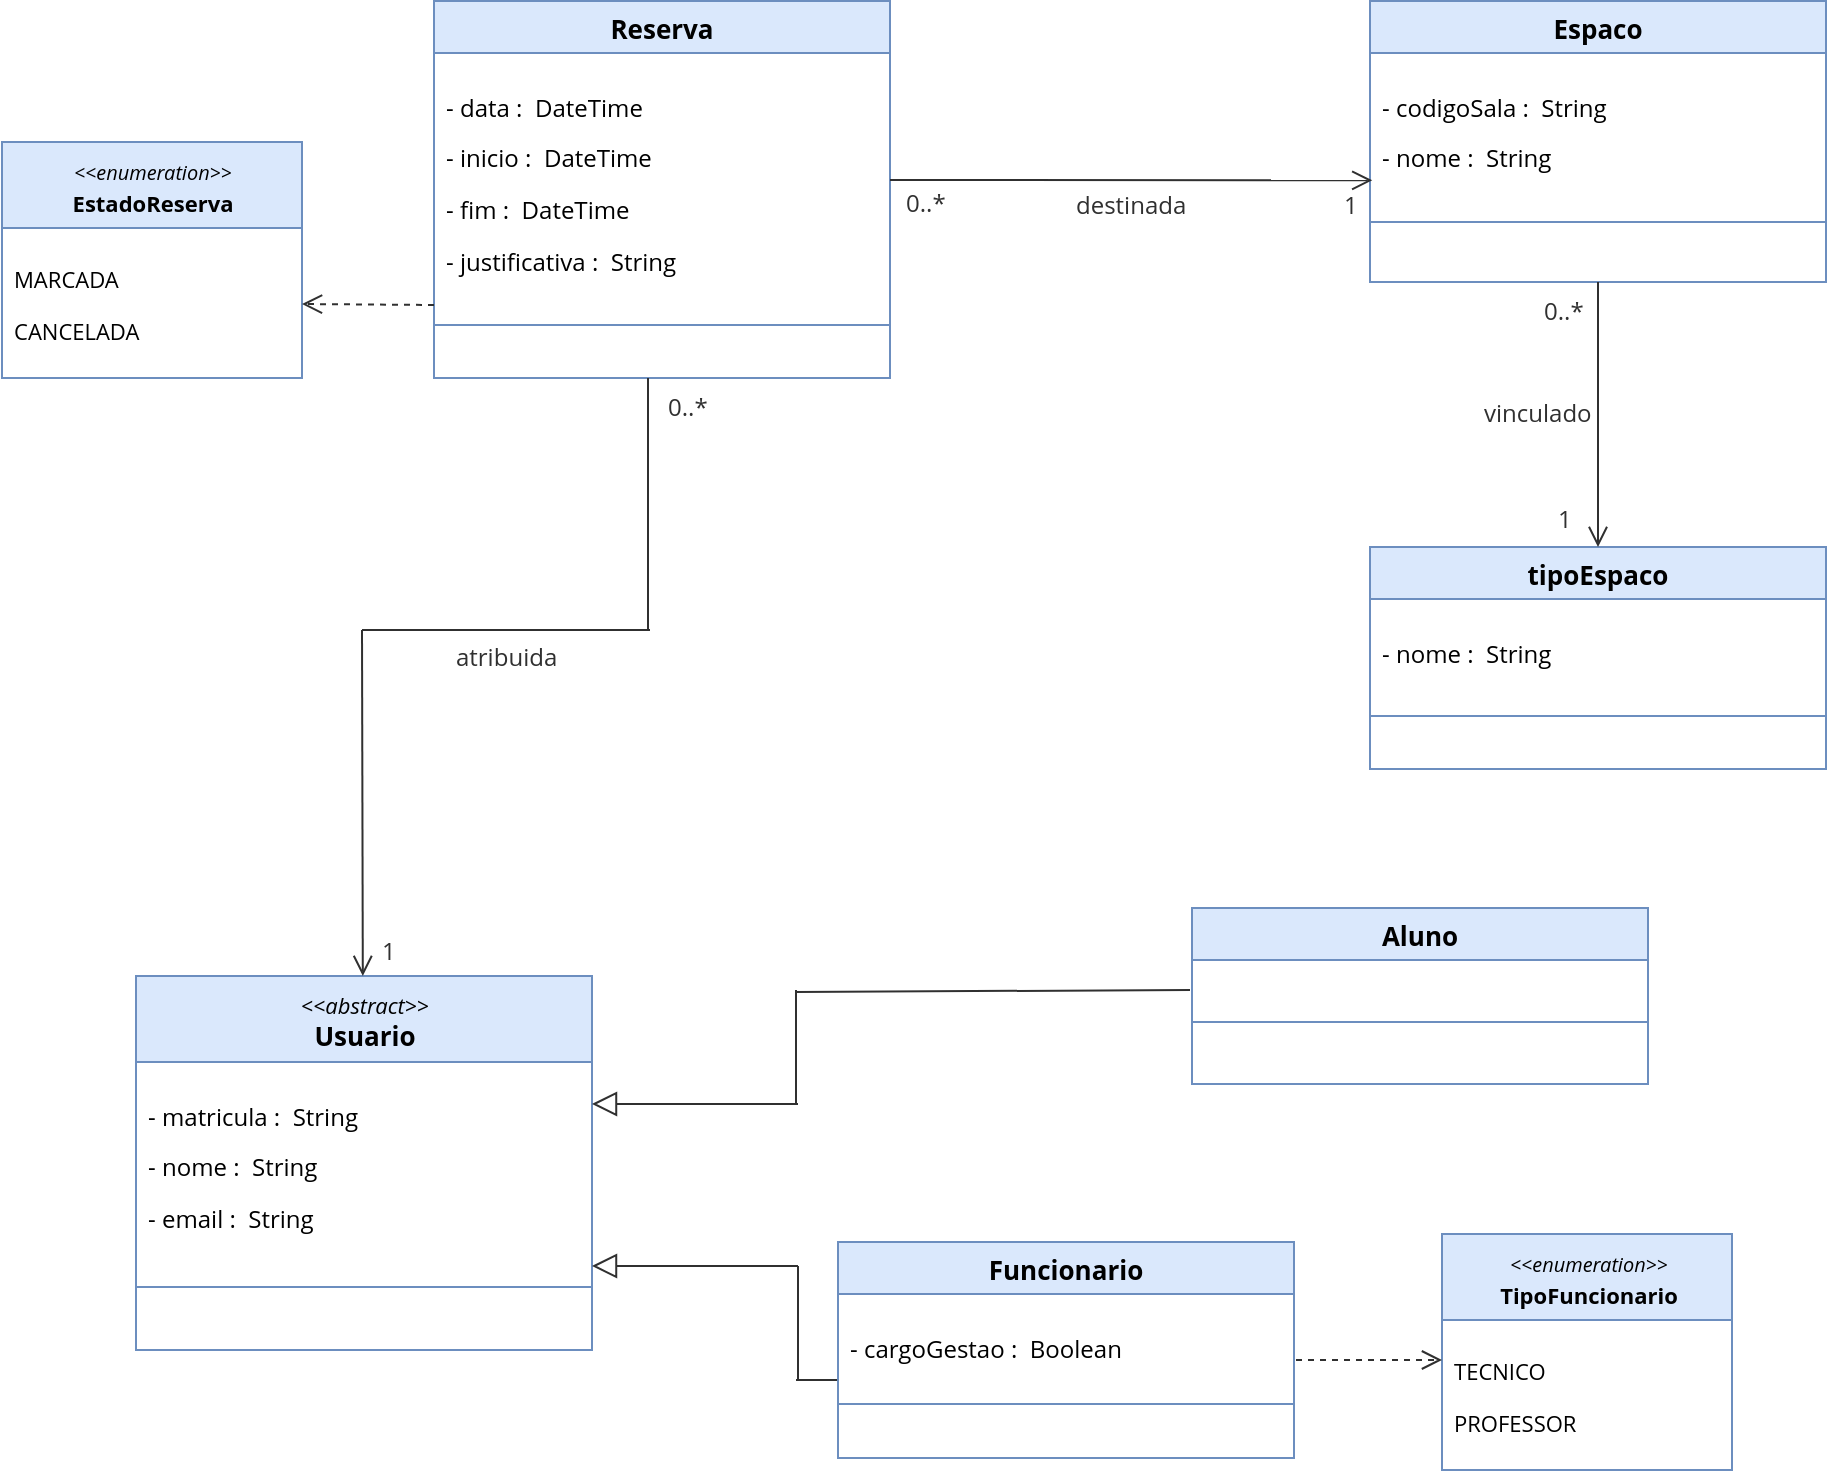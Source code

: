 <mxfile version="28.0.6">
  <diagram id="C5RBs43oDa-KdzZeNtuy" name="Page-1">
    <mxGraphModel dx="629" dy="356" grid="1" gridSize="18" guides="1" tooltips="1" connect="1" arrows="1" fold="1" page="1" pageScale="1" pageWidth="827" pageHeight="1169" math="0" shadow="0">
      <root>
        <mxCell id="WIyWlLk6GJQsqaUBKTNV-0" />
        <mxCell id="WIyWlLk6GJQsqaUBKTNV-1" parent="WIyWlLk6GJQsqaUBKTNV-0" />
        <mxCell id="zkfFHV4jXpPFQw0GAbJ--13" value="Espaco" style="swimlane;fontStyle=1;align=center;verticalAlign=top;childLayout=stackLayout;horizontal=1;startSize=26;horizontalStack=0;resizeParent=1;resizeLast=0;collapsible=1;marginBottom=0;rounded=0;shadow=0;strokeWidth=1;labelBackgroundColor=none;fontSize=13;fontFamily=Open Sans;fontSource=https%3A%2F%2Ffonts.googleapis.com%2Fcss%3Ffamily%3DOpen%2BSans;fillStyle=auto;fillColor=light-dark(#DAE8FC,#0E1720);strokeColor=#6C8EBF;swimlaneFillColor=none;fontColor=#000000;" parent="WIyWlLk6GJQsqaUBKTNV-1" vertex="1">
          <mxGeometry x="792" y="603.5" width="228" height="140.5" as="geometry">
            <mxRectangle x="340" y="380" width="170" height="26" as="alternateBounds" />
          </mxGeometry>
        </mxCell>
        <mxCell id="bFWynTGjhlZ6Xg1FnUSR-4" value="&#xa;- codigoSala :  String" style="text;align=left;verticalAlign=top;spacingLeft=4;spacingRight=4;overflow=hidden;rotatable=0;points=[[0,0.5],[1,0.5]];portConstraint=eastwest;labelBackgroundColor=none;fontColor=#000000;fontFamily=Open Sans;fontSource=https%3A%2F%2Ffonts.googleapis.com%2Fcss%3Ffamily%3DOpen%2BSans;" parent="zkfFHV4jXpPFQw0GAbJ--13" vertex="1">
          <mxGeometry y="26" width="228" height="39" as="geometry" />
        </mxCell>
        <mxCell id="bFWynTGjhlZ6Xg1FnUSR-17" value="- nome :  String" style="text;align=left;verticalAlign=top;spacingLeft=4;spacingRight=4;overflow=hidden;rotatable=0;points=[[0,0.5],[1,0.5]];portConstraint=eastwest;rounded=0;shadow=0;html=0;labelBackgroundColor=none;fontColor=#000000;fontFamily=Open Sans;fontSource=https%3A%2F%2Ffonts.googleapis.com%2Fcss%3Ffamily%3DOpen%2BSans;" parent="zkfFHV4jXpPFQw0GAbJ--13" vertex="1">
          <mxGeometry y="65" width="228" height="26" as="geometry" />
        </mxCell>
        <mxCell id="zkfFHV4jXpPFQw0GAbJ--15" value="" style="line;html=1;strokeWidth=1;align=left;verticalAlign=middle;spacingTop=-1;spacingLeft=3;spacingRight=3;rotatable=0;labelPosition=right;points=[];portConstraint=eastwest;labelBackgroundColor=none;fillColor=#dae8fc;strokeColor=#6c8ebf;fontFamily=Open Sans;fontSource=https%3A%2F%2Ffonts.googleapis.com%2Fcss%3Ffamily%3DOpen%2BSans;" parent="zkfFHV4jXpPFQw0GAbJ--13" vertex="1">
          <mxGeometry y="91" width="228" height="39" as="geometry" />
        </mxCell>
        <mxCell id="zkfFHV4jXpPFQw0GAbJ--17" value="Reserva" style="swimlane;fontStyle=1;align=center;verticalAlign=top;childLayout=stackLayout;horizontal=1;startSize=26;horizontalStack=0;resizeParent=1;resizeLast=0;collapsible=1;marginBottom=0;rounded=0;shadow=0;strokeWidth=1;labelBackgroundColor=none;fontSize=13;fontFamily=Open Sans;fontSource=https%3A%2F%2Ffonts.googleapis.com%2Fcss%3Ffamily%3DOpen%2BSans;fillStyle=auto;fillColor=light-dark(#DAE8FC,#0E1720);strokeColor=#6c8ebf;swimlaneFillColor=none;fontColor=#000000;" parent="WIyWlLk6GJQsqaUBKTNV-1" vertex="1">
          <mxGeometry x="324" y="603.5" width="228" height="188.5" as="geometry">
            <mxRectangle x="550" y="140" width="160" height="26" as="alternateBounds" />
          </mxGeometry>
        </mxCell>
        <mxCell id="bFWynTGjhlZ6Xg1FnUSR-2" value="&#xa;- data :  DateTime" style="text;align=left;verticalAlign=top;spacingLeft=4;spacingRight=4;overflow=hidden;rotatable=0;points=[[0,0.5],[1,0.5]];portConstraint=eastwest;labelBackgroundColor=none;fontColor=#000000;fontFamily=Open Sans;fontSource=https%3A%2F%2Ffonts.googleapis.com%2Fcss%3Ffamily%3DOpen%2BSans;" parent="zkfFHV4jXpPFQw0GAbJ--17" vertex="1">
          <mxGeometry y="26" width="228" height="39" as="geometry" />
        </mxCell>
        <mxCell id="zkfFHV4jXpPFQw0GAbJ--21" value="- inicio :  DateTime" style="text;align=left;verticalAlign=top;spacingLeft=4;spacingRight=4;overflow=hidden;rotatable=0;points=[[0,0.5],[1,0.5]];portConstraint=eastwest;rounded=0;shadow=0;html=0;labelBackgroundColor=none;fontColor=#000000;fontFamily=Open Sans;fontSource=https%3A%2F%2Ffonts.googleapis.com%2Fcss%3Ffamily%3DOpen%2BSans;" parent="zkfFHV4jXpPFQw0GAbJ--17" vertex="1">
          <mxGeometry y="65" width="228" height="26" as="geometry" />
        </mxCell>
        <mxCell id="Fa_watVSSNyzNft1IvnE-9" value="- fim :  DateTime" style="text;align=left;verticalAlign=top;spacingLeft=4;spacingRight=4;overflow=hidden;rotatable=0;points=[[0,0.5],[1,0.5]];portConstraint=eastwest;rounded=0;shadow=0;html=0;labelBackgroundColor=none;fontColor=#000000;fontFamily=Open Sans;fontSource=https%3A%2F%2Ffonts.googleapis.com%2Fcss%3Ffamily%3DOpen%2BSans;" parent="zkfFHV4jXpPFQw0GAbJ--17" vertex="1">
          <mxGeometry y="91" width="228" height="26" as="geometry" />
        </mxCell>
        <mxCell id="8wiLto8AcE9Su4ASVX8S-3" value="- justificativa :  String" style="text;align=left;verticalAlign=top;spacingLeft=4;spacingRight=4;overflow=hidden;rotatable=0;points=[[0,0.5],[1,0.5]];portConstraint=eastwest;rounded=0;shadow=0;html=0;labelBackgroundColor=none;fontColor=#000000;fontFamily=Open Sans;fontSource=https%3A%2F%2Ffonts.googleapis.com%2Fcss%3Ffamily%3DOpen%2BSans;" parent="zkfFHV4jXpPFQw0GAbJ--17" vertex="1">
          <mxGeometry y="117" width="228" height="26" as="geometry" />
        </mxCell>
        <mxCell id="zkfFHV4jXpPFQw0GAbJ--23" value="" style="line;html=1;strokeWidth=1;align=left;verticalAlign=middle;spacingTop=-1;spacingLeft=3;spacingRight=3;rotatable=0;labelPosition=right;points=[];portConstraint=eastwest;labelBackgroundColor=none;fillColor=#dae8fc;strokeColor=#6c8ebf;fontFamily=Open Sans;fontSource=https%3A%2F%2Ffonts.googleapis.com%2Fcss%3Ffamily%3DOpen%2BSans;" parent="zkfFHV4jXpPFQw0GAbJ--17" vertex="1">
          <mxGeometry y="143" width="228" height="38" as="geometry" />
        </mxCell>
        <mxCell id="Fa_watVSSNyzNft1IvnE-34" value="Aluno" style="swimlane;fontStyle=1;align=center;verticalAlign=top;childLayout=stackLayout;horizontal=1;startSize=26;horizontalStack=0;resizeParent=1;resizeLast=0;collapsible=1;marginBottom=0;rounded=0;shadow=0;strokeWidth=1;labelBackgroundColor=none;fillColor=light-dark(#DAE8FC,#0E1720);strokeColor=#6c8ebf;fontSize=13;fontFamily=Open Sans;fontSource=https%3A%2F%2Ffonts.googleapis.com%2Fcss%3Ffamily%3DOpen%2BSans;fontColor=#000000;" parent="WIyWlLk6GJQsqaUBKTNV-1" vertex="1">
          <mxGeometry x="703" y="1057" width="228" height="88" as="geometry">
            <mxRectangle x="340" y="380" width="170" height="26" as="alternateBounds" />
          </mxGeometry>
        </mxCell>
        <mxCell id="Fa_watVSSNyzNft1IvnE-38" value="" style="line;html=1;strokeWidth=1;align=left;verticalAlign=middle;spacingTop=-1;spacingLeft=3;spacingRight=3;rotatable=0;labelPosition=right;points=[];portConstraint=eastwest;labelBackgroundColor=none;fillColor=#dae8fc;strokeColor=#6c8ebf;fontFamily=Open Sans;fontSource=https%3A%2F%2Ffonts.googleapis.com%2Fcss%3Ffamily%3DOpen%2BSans;" parent="Fa_watVSSNyzNft1IvnE-34" vertex="1">
          <mxGeometry y="26" width="228" height="62" as="geometry" />
        </mxCell>
        <mxCell id="Fa_watVSSNyzNft1IvnE-44" value="&lt;span style=&quot;font-size: 11px; font-weight: normal;&quot;&gt;&amp;lt;&amp;lt;abstract&amp;gt;&amp;gt;&lt;/span&gt;&lt;div&gt;&lt;span style=&quot;font-size: 13px; font-style: normal; line-height: 90%;&quot;&gt;Usuario&lt;/span&gt;&lt;/div&gt;" style="swimlane;fontStyle=3;align=center;verticalAlign=top;childLayout=stackLayout;horizontal=1;startSize=43;horizontalStack=0;resizeParent=1;resizeLast=0;collapsible=1;marginBottom=0;rounded=0;shadow=0;strokeWidth=1;labelBackgroundColor=none;fillColor=light-dark(#DAE8FC,#0E1720);strokeColor=#6c8ebf;fontSize=13;fontFamily=Open Sans;fontSource=https%3A%2F%2Ffonts.googleapis.com%2Fcss%3Ffamily%3DOpen%2BSans;container=0;html=1;fontColor=#000000;" parent="WIyWlLk6GJQsqaUBKTNV-1" vertex="1">
          <mxGeometry x="175" y="1091" width="228" height="187" as="geometry">
            <mxRectangle x="175" y="1091" width="170" height="26" as="alternateBounds" />
          </mxGeometry>
        </mxCell>
        <mxCell id="Fa_watVSSNyzNft1IvnE-46" value="&#xa;- matricula :  String" style="text;align=left;verticalAlign=top;spacingLeft=4;spacingRight=4;overflow=hidden;rotatable=0;points=[[0,0.5],[1,0.5]];portConstraint=eastwest;labelBackgroundColor=none;fontColor=#000000;fontFamily=Open Sans;fontSource=https%3A%2F%2Ffonts.googleapis.com%2Fcss%3Ffamily%3DOpen%2BSans;" parent="Fa_watVSSNyzNft1IvnE-44" vertex="1">
          <mxGeometry y="43" width="228" height="39" as="geometry" />
        </mxCell>
        <mxCell id="Fa_watVSSNyzNft1IvnE-54" value="Funcionario" style="swimlane;fontStyle=1;align=center;verticalAlign=top;childLayout=stackLayout;horizontal=1;startSize=26;horizontalStack=0;resizeParent=1;resizeLast=0;collapsible=1;marginBottom=0;rounded=0;shadow=0;strokeWidth=1;labelBackgroundColor=none;fillColor=light-dark(#DAE8FC,#0E1720);strokeColor=#6c8ebf;fontSize=13;fontFamily=Open Sans;fontSource=https%3A%2F%2Ffonts.googleapis.com%2Fcss%3Ffamily%3DOpen%2BSans;swimlaneFillColor=none;" parent="WIyWlLk6GJQsqaUBKTNV-1" vertex="1">
          <mxGeometry x="526" y="1224" width="228" height="108" as="geometry">
            <mxRectangle x="340" y="380" width="170" height="26" as="alternateBounds" />
          </mxGeometry>
        </mxCell>
        <mxCell id="8wiLto8AcE9Su4ASVX8S-1" value="&#xa;- cargoGestao :  Boolean" style="text;align=left;verticalAlign=top;spacingLeft=4;spacingRight=4;overflow=hidden;rotatable=0;points=[[0,0.5],[1,0.5]];portConstraint=eastwest;labelBackgroundColor=none;fontColor=#000000;fontFamily=Open Sans;fontSource=https%3A%2F%2Ffonts.googleapis.com%2Fcss%3Ffamily%3DOpen%2BSans;" parent="Fa_watVSSNyzNft1IvnE-54" vertex="1">
          <mxGeometry y="26" width="228" height="46" as="geometry" />
        </mxCell>
        <mxCell id="Fa_watVSSNyzNft1IvnE-55" value="" style="line;html=1;strokeWidth=1;align=left;verticalAlign=middle;spacingTop=-1;spacingLeft=3;spacingRight=3;rotatable=0;labelPosition=right;points=[];portConstraint=eastwest;labelBackgroundColor=none;fillColor=#dae8fc;strokeColor=#6c8ebf;fontFamily=Open Sans;fontSource=https%3A%2F%2Ffonts.googleapis.com%2Fcss%3Ffamily%3DOpen%2BSans;" parent="Fa_watVSSNyzNft1IvnE-54" vertex="1">
          <mxGeometry y="72" width="228" height="18" as="geometry" />
        </mxCell>
        <mxCell id="Fa_watVSSNyzNft1IvnE-75" value="0..*" style="text;whiteSpace=wrap;html=1;labelBackgroundColor=none;fontFamily=Open Sans;fontSource=https%3A%2F%2Ffonts.googleapis.com%2Fcss%3Ffamily%3DOpen%2BSans;fontColor=light-dark(#303030,#303030);" parent="WIyWlLk6GJQsqaUBKTNV-1" vertex="1">
          <mxGeometry x="439" y="793" width="29" height="22" as="geometry" />
        </mxCell>
        <mxCell id="Fa_watVSSNyzNft1IvnE-79" value="" style="endArrow=none;html=1;rounded=0;endFill=0;labelBackgroundColor=none;fontColor=default;strokeWidth=1;endSize=10;startFill=0;fontFamily=Open Sans;fontSource=https%3A%2F%2Ffonts.googleapis.com%2Fcss%3Ffamily%3DOpen%2BSans;strokeColor=light-dark(#303030,#303030);" parent="WIyWlLk6GJQsqaUBKTNV-1" edge="1">
          <mxGeometry width="50" height="50" relative="1" as="geometry">
            <mxPoint x="702" y="1098" as="sourcePoint" />
            <mxPoint x="505" y="1099" as="targetPoint" />
          </mxGeometry>
        </mxCell>
        <mxCell id="Fa_watVSSNyzNft1IvnE-80" value="" style="endArrow=none;html=1;rounded=0;endFill=0;labelBackgroundColor=none;fontColor=default;strokeWidth=1;endSize=10;startFill=0;fontFamily=Open Sans;fontSource=https%3A%2F%2Ffonts.googleapis.com%2Fcss%3Ffamily%3DOpen%2BSans;exitX=-0.002;exitY=0.936;exitDx=0;exitDy=0;exitPerimeter=0;strokeColor=light-dark(#303030,#303030);" parent="WIyWlLk6GJQsqaUBKTNV-1" source="8wiLto8AcE9Su4ASVX8S-1" edge="1">
          <mxGeometry width="50" height="50" relative="1" as="geometry">
            <mxPoint x="522" y="1293" as="sourcePoint" />
            <mxPoint x="505" y="1293" as="targetPoint" />
          </mxGeometry>
        </mxCell>
        <mxCell id="Fa_watVSSNyzNft1IvnE-98" value="destinada" style="text;whiteSpace=wrap;html=1;labelBackgroundColor=none;fontFamily=Open Sans;fontSource=https%3A%2F%2Ffonts.googleapis.com%2Fcss%3Ffamily%3DOpen%2BSans;fontColor=light-dark(#303030,#303030);" parent="WIyWlLk6GJQsqaUBKTNV-1" vertex="1">
          <mxGeometry x="643" y="692" width="63" height="22" as="geometry" />
        </mxCell>
        <mxCell id="Fa_watVSSNyzNft1IvnE-99" value="1" style="text;whiteSpace=wrap;html=1;labelBackgroundColor=none;fontFamily=Open Sans;fontSource=https%3A%2F%2Ffonts.googleapis.com%2Fcss%3Ffamily%3DOpen%2BSans;fontColor=light-dark(#303030,#303030);" parent="WIyWlLk6GJQsqaUBKTNV-1" vertex="1">
          <mxGeometry x="777" y="692" width="15" height="22" as="geometry" />
        </mxCell>
        <mxCell id="Fa_watVSSNyzNft1IvnE-100" value="0..*" style="text;whiteSpace=wrap;html=1;labelBackgroundColor=none;fontFamily=Open Sans;fontSource=https%3A%2F%2Ffonts.googleapis.com%2Fcss%3Ffamily%3DOpen%2BSans;fontColor=light-dark(#303030,#303030);" parent="WIyWlLk6GJQsqaUBKTNV-1" vertex="1">
          <mxGeometry x="558" y="691" width="27" height="22" as="geometry" />
        </mxCell>
        <mxCell id="bFWynTGjhlZ6Xg1FnUSR-5" value="" style="endArrow=none;html=1;rounded=0;labelBackgroundColor=none;fontColor=default;endFill=0;startFill=0;startArrow=none;strokeWidth=1;endSize=6;startSize=8;fontFamily=Open Sans;fontSource=https%3A%2F%2Ffonts.googleapis.com%2Fcss%3Ffamily%3DOpen%2BSans;strokeColor=light-dark(#303030,#303030);" parent="WIyWlLk6GJQsqaUBKTNV-1" edge="1">
          <mxGeometry width="50" height="50" relative="1" as="geometry">
            <mxPoint x="505" y="1155" as="sourcePoint" />
            <mxPoint x="505" y="1098" as="targetPoint" />
          </mxGeometry>
        </mxCell>
        <mxCell id="bFWynTGjhlZ6Xg1FnUSR-6" value="" style="endArrow=block;html=1;rounded=0;endFill=0;labelBackgroundColor=none;fontColor=default;strokeWidth=1;endSize=10;startFill=0;fontFamily=Open Sans;fontSource=https%3A%2F%2Ffonts.googleapis.com%2Fcss%3Ffamily%3DOpen%2BSans;strokeColor=light-dark(#303030,#303030);" parent="WIyWlLk6GJQsqaUBKTNV-1" edge="1">
          <mxGeometry width="50" height="50" relative="1" as="geometry">
            <mxPoint x="506" y="1155" as="sourcePoint" />
            <mxPoint x="403" y="1155" as="targetPoint" />
          </mxGeometry>
        </mxCell>
        <mxCell id="bFWynTGjhlZ6Xg1FnUSR-7" value="" style="endArrow=none;html=1;rounded=0;labelBackgroundColor=none;fontColor=default;endFill=0;startFill=0;startArrow=none;strokeWidth=1;endSize=6;startSize=8;fontFamily=Open Sans;fontSource=https%3A%2F%2Ffonts.googleapis.com%2Fcss%3Ffamily%3DOpen%2BSans;strokeColor=light-dark(#303030,#303030);" parent="WIyWlLk6GJQsqaUBKTNV-1" edge="1">
          <mxGeometry width="50" height="50" relative="1" as="geometry">
            <mxPoint x="506" y="1293" as="sourcePoint" />
            <mxPoint x="506" y="1236" as="targetPoint" />
          </mxGeometry>
        </mxCell>
        <mxCell id="bFWynTGjhlZ6Xg1FnUSR-8" value="" style="endArrow=block;html=1;rounded=0;endFill=0;labelBackgroundColor=none;fontColor=default;strokeWidth=1;endSize=10;startFill=0;fontFamily=Open Sans;fontSource=https%3A%2F%2Ffonts.googleapis.com%2Fcss%3Ffamily%3DOpen%2BSans;strokeColor=light-dark(#303030,#303030);" parent="WIyWlLk6GJQsqaUBKTNV-1" edge="1">
          <mxGeometry width="50" height="50" relative="1" as="geometry">
            <mxPoint x="506" y="1236" as="sourcePoint" />
            <mxPoint x="403" y="1236" as="targetPoint" />
          </mxGeometry>
        </mxCell>
        <mxCell id="bFWynTGjhlZ6Xg1FnUSR-9" value="tipoEspaco" style="swimlane;fontStyle=1;align=center;verticalAlign=top;childLayout=stackLayout;horizontal=1;startSize=26;horizontalStack=0;resizeParent=1;resizeLast=0;collapsible=1;marginBottom=0;rounded=0;shadow=0;strokeWidth=1;labelBackgroundColor=none;fillColor=light-dark(#DAE8FC,#0E1720);strokeColor=#6c8ebf;fontSize=13;fontFamily=Open Sans;fontSource=https%3A%2F%2Ffonts.googleapis.com%2Fcss%3Ffamily%3DOpen%2BSans;swimlaneFillColor=none;fontColor=#000000;" parent="WIyWlLk6GJQsqaUBKTNV-1" vertex="1">
          <mxGeometry x="792" y="876.5" width="228" height="111" as="geometry">
            <mxRectangle x="340" y="380" width="170" height="26" as="alternateBounds" />
          </mxGeometry>
        </mxCell>
        <mxCell id="bFWynTGjhlZ6Xg1FnUSR-10" value="&#xa;- nome :  String" style="text;align=left;verticalAlign=top;spacingLeft=4;spacingRight=4;overflow=hidden;rotatable=0;points=[[0,0.5],[1,0.5]];portConstraint=eastwest;labelBackgroundColor=none;fontColor=#000000;fontFamily=Open Sans;fontSource=https%3A%2F%2Ffonts.googleapis.com%2Fcss%3Ffamily%3DOpen%2BSans;" parent="bFWynTGjhlZ6Xg1FnUSR-9" vertex="1">
          <mxGeometry y="26" width="228" height="39" as="geometry" />
        </mxCell>
        <mxCell id="bFWynTGjhlZ6Xg1FnUSR-11" value="" style="line;html=1;strokeWidth=1;align=left;verticalAlign=middle;spacingTop=-1;spacingLeft=3;spacingRight=3;rotatable=0;labelPosition=right;points=[];portConstraint=eastwest;labelBackgroundColor=none;fillColor=#dae8fc;strokeColor=#6c8ebf;fontFamily=Open Sans;fontSource=https%3A%2F%2Ffonts.googleapis.com%2Fcss%3Ffamily%3DOpen%2BSans;" parent="bFWynTGjhlZ6Xg1FnUSR-9" vertex="1">
          <mxGeometry y="65" width="228" height="39" as="geometry" />
        </mxCell>
        <mxCell id="bFWynTGjhlZ6Xg1FnUSR-18" value="" style="endArrow=open;html=1;rounded=0;labelBackgroundColor=none;fontColor=default;endFill=0;endSize=8;fontFamily=Open Sans;fontSource=https%3A%2F%2Ffonts.googleapis.com%2Fcss%3Ffamily%3DOpen%2BSans;exitX=0.5;exitY=1;exitDx=0;exitDy=0;entryX=0.5;entryY=0;entryDx=0;entryDy=0;strokeColor=light-dark(#303030,#303030);" parent="WIyWlLk6GJQsqaUBKTNV-1" source="zkfFHV4jXpPFQw0GAbJ--13" target="bFWynTGjhlZ6Xg1FnUSR-9" edge="1">
          <mxGeometry width="50" height="50" relative="1" as="geometry">
            <mxPoint x="757" y="759.5" as="sourcePoint" />
            <mxPoint x="755" y="1092.5" as="targetPoint" />
          </mxGeometry>
        </mxCell>
        <mxCell id="bFWynTGjhlZ6Xg1FnUSR-19" value="vinculado" style="text;whiteSpace=wrap;html=1;labelBackgroundColor=none;fontFamily=Open Sans;fontSource=https%3A%2F%2Ffonts.googleapis.com%2Fcss%3Ffamily%3DOpen%2BSans;fontColor=light-dark(#303030,#303030);" parent="WIyWlLk6GJQsqaUBKTNV-1" vertex="1">
          <mxGeometry x="847" y="796" width="55" height="23" as="geometry" />
        </mxCell>
        <mxCell id="bFWynTGjhlZ6Xg1FnUSR-20" value="1" style="text;whiteSpace=wrap;html=1;labelBackgroundColor=none;fontFamily=Open Sans;fontSource=https%3A%2F%2Ffonts.googleapis.com%2Fcss%3Ffamily%3DOpen%2BSans;fontColor=light-dark(#303030,#303030);" parent="WIyWlLk6GJQsqaUBKTNV-1" vertex="1">
          <mxGeometry x="884" y="849" width="10" height="22" as="geometry" />
        </mxCell>
        <mxCell id="bFWynTGjhlZ6Xg1FnUSR-21" value="0..*" style="text;whiteSpace=wrap;html=1;labelBackgroundColor=none;fontFamily=Open Sans;fontSource=https%3A%2F%2Ffonts.googleapis.com%2Fcss%3Ffamily%3DOpen%2BSans;fontColor=light-dark(#303030,#303030);" parent="WIyWlLk6GJQsqaUBKTNV-1" vertex="1">
          <mxGeometry x="877" y="745" width="28" height="22" as="geometry" />
        </mxCell>
        <mxCell id="Fa_watVSSNyzNft1IvnE-97" value="" style="endArrow=open;html=1;rounded=0;labelBackgroundColor=none;fontColor=default;startArrow=none;startFill=0;endFill=0;endSize=8;fontFamily=Open Sans;fontSource=https%3A%2F%2Ffonts.googleapis.com%2Fcss%3Ffamily%3DOpen%2BSans;strokeWidth=1;sourcePerimeterSpacing=0;startSize=8;entryX=0.005;entryY=0.948;entryDx=0;entryDy=0;entryPerimeter=0;strokeColor=light-dark(#303030,#303030);" parent="WIyWlLk6GJQsqaUBKTNV-1" target="bFWynTGjhlZ6Xg1FnUSR-17" edge="1">
          <mxGeometry width="50" height="50" relative="1" as="geometry">
            <mxPoint x="552" y="693" as="sourcePoint" />
            <mxPoint x="792" y="692" as="targetPoint" />
          </mxGeometry>
        </mxCell>
        <mxCell id="8wiLto8AcE9Su4ASVX8S-8" value="" style="endArrow=open;html=1;rounded=0;labelBackgroundColor=none;fontColor=default;startArrow=none;startFill=0;endFill=0;endSize=8;fontFamily=Open Sans;fontSource=https%3A%2F%2Ffonts.googleapis.com%2Fcss%3Ffamily%3DOpen%2BSans;strokeWidth=1;sourcePerimeterSpacing=0;startSize=8;entryX=0.899;entryY=-0.006;entryDx=0;entryDy=0;entryPerimeter=0;strokeColor=light-dark(#303030,#303030);" parent="WIyWlLk6GJQsqaUBKTNV-1" edge="1">
          <mxGeometry width="50" height="50" relative="1" as="geometry">
            <mxPoint x="288" y="918" as="sourcePoint" />
            <mxPoint x="288.412" y="1090.998" as="targetPoint" />
          </mxGeometry>
        </mxCell>
        <mxCell id="8wiLto8AcE9Su4ASVX8S-9" value="1" style="text;whiteSpace=wrap;html=1;labelBackgroundColor=none;fontFamily=Open Sans;fontSource=https%3A%2F%2Ffonts.googleapis.com%2Fcss%3Ffamily%3DOpen%2BSans;fontColor=light-dark(#303030,#303030);" parent="WIyWlLk6GJQsqaUBKTNV-1" vertex="1">
          <mxGeometry x="296" y="1065" width="15" height="22" as="geometry" />
        </mxCell>
        <mxCell id="8wiLto8AcE9Su4ASVX8S-10" value="atribuida" style="text;whiteSpace=wrap;html=1;labelBackgroundColor=none;fontFamily=Open Sans;fontSource=https%3A%2F%2Ffonts.googleapis.com%2Fcss%3Ffamily%3DOpen%2BSans;fontColor=light-dark(#303030,#303030);" parent="WIyWlLk6GJQsqaUBKTNV-1" vertex="1">
          <mxGeometry x="333" y="918" width="54" height="22" as="geometry" />
        </mxCell>
        <mxCell id="Fa_watVSSNyzNft1IvnE-49" value="- nome :  String" style="text;align=left;verticalAlign=top;spacingLeft=4;spacingRight=4;overflow=hidden;rotatable=0;points=[[0,0.5],[1,0.5]];portConstraint=eastwest;labelBackgroundColor=none;fontColor=#000000;fontFamily=Open Sans;fontSource=https%3A%2F%2Ffonts.googleapis.com%2Fcss%3Ffamily%3DOpen%2BSans;" parent="WIyWlLk6GJQsqaUBKTNV-1" vertex="1">
          <mxGeometry x="175" y="1173" width="228" height="26" as="geometry" />
        </mxCell>
        <mxCell id="Fa_watVSSNyzNft1IvnE-50" value="- email :  String" style="text;align=left;verticalAlign=top;spacingLeft=4;spacingRight=4;overflow=hidden;rotatable=0;points=[[0,0.5],[1,0.5]];portConstraint=eastwest;labelBackgroundColor=none;fontColor=#000000;fontFamily=Open Sans;fontSource=https%3A%2F%2Ffonts.googleapis.com%2Fcss%3Ffamily%3DOpen%2BSans;" parent="WIyWlLk6GJQsqaUBKTNV-1" vertex="1">
          <mxGeometry x="175" y="1199" width="228" height="26" as="geometry" />
        </mxCell>
        <mxCell id="Fa_watVSSNyzNft1IvnE-48" value="" style="line;html=1;strokeWidth=1;align=left;verticalAlign=middle;spacingTop=-1;spacingLeft=3;spacingRight=3;rotatable=0;labelPosition=right;points=[];portConstraint=eastwest;labelBackgroundColor=none;fillColor=#dae8fc;strokeColor=#6c8ebf;fontFamily=Open Sans;fontSource=https%3A%2F%2Ffonts.googleapis.com%2Fcss%3Ffamily%3DOpen%2BSans;" parent="WIyWlLk6GJQsqaUBKTNV-1" vertex="1">
          <mxGeometry x="175" y="1215" width="228" height="63" as="geometry" />
        </mxCell>
        <mxCell id="Ol13s6hCR6kacOKU1WfY-1" value="&lt;span style=&quot;font-weight: normal;&quot;&gt;&lt;font style=&quot;font-size: 10px;&quot;&gt;&amp;lt;&amp;lt;enumeration&amp;gt;&amp;gt;&lt;/font&gt;&lt;/span&gt;&lt;div style=&quot;padding-right: 0px; padding-bottom: 50px;&quot;&gt;&lt;span style=&quot;font-style: normal; line-height: 90%;&quot;&gt;&lt;font style=&quot;font-size: 11px;&quot;&gt;TipoFuncionario&lt;/font&gt;&lt;/span&gt;&lt;/div&gt;" style="swimlane;fontStyle=3;align=center;verticalAlign=top;childLayout=stackLayout;horizontal=1;startSize=43;horizontalStack=0;resizeParent=1;resizeLast=0;collapsible=1;marginBottom=0;rounded=0;shadow=0;strokeWidth=1;labelBackgroundColor=none;fillColor=light-dark(#DAE8FC,#0E1720);strokeColor=#6c8ebf;fontSize=13;fontFamily=Open Sans;fontSource=https%3A%2F%2Ffonts.googleapis.com%2Fcss%3Ffamily%3DOpen%2BSans;container=0;html=1;fontColor=#000000;" parent="WIyWlLk6GJQsqaUBKTNV-1" vertex="1">
          <mxGeometry x="828" y="1220" width="145" height="118" as="geometry">
            <mxRectangle x="175" y="1091" width="170" height="26" as="alternateBounds" />
          </mxGeometry>
        </mxCell>
        <mxCell id="Ol13s6hCR6kacOKU1WfY-2" value="&#xa;TECNICO" style="text;align=left;verticalAlign=top;spacingLeft=4;spacingRight=4;overflow=hidden;rotatable=0;points=[[0,0.5],[1,0.5]];portConstraint=eastwest;labelBackgroundColor=none;fontColor=#000000;fontFamily=Open Sans;fontSource=https%3A%2F%2Ffonts.googleapis.com%2Fcss%3Ffamily%3DOpen%2BSans;fontSize=11;" parent="Ol13s6hCR6kacOKU1WfY-1" vertex="1">
          <mxGeometry y="43" width="145" height="39" as="geometry" />
        </mxCell>
        <mxCell id="Ol13s6hCR6kacOKU1WfY-3" value="PROFESSOR" style="text;align=left;verticalAlign=top;spacingLeft=4;spacingRight=4;overflow=hidden;rotatable=0;points=[[0,0.5],[1,0.5]];portConstraint=eastwest;labelBackgroundColor=none;fontColor=#000000;fontFamily=Open Sans;fontSource=https%3A%2F%2Ffonts.googleapis.com%2Fcss%3Ffamily%3DOpen%2BSans;fontSize=11;" parent="Ol13s6hCR6kacOKU1WfY-1" vertex="1">
          <mxGeometry y="82" width="145" height="36" as="geometry" />
        </mxCell>
        <mxCell id="Ol13s6hCR6kacOKU1WfY-4" value="&lt;span style=&quot;font-weight: normal;&quot;&gt;&lt;font style=&quot;font-size: 10px;&quot;&gt;&amp;lt;&amp;lt;enumeration&amp;gt;&amp;gt;&lt;/font&gt;&lt;/span&gt;&lt;div style=&quot;padding-right: 0px; padding-bottom: 50px;&quot;&gt;&lt;span style=&quot;font-size: 11px; font-style: normal;&quot;&gt;EstadoReserva&lt;/span&gt;&lt;/div&gt;" style="swimlane;fontStyle=3;align=center;verticalAlign=top;childLayout=stackLayout;horizontal=1;startSize=43;horizontalStack=0;resizeParent=1;resizeLast=0;collapsible=1;marginBottom=0;rounded=0;shadow=0;strokeWidth=1;labelBackgroundColor=none;fillColor=light-dark(#DAE8FC,#0E1720);strokeColor=#6c8ebf;fontSize=13;fontFamily=Open Sans;fontSource=https%3A%2F%2Ffonts.googleapis.com%2Fcss%3Ffamily%3DOpen%2BSans;container=0;html=1;fontColor=#000000;" parent="WIyWlLk6GJQsqaUBKTNV-1" vertex="1">
          <mxGeometry x="108" y="674" width="150" height="118" as="geometry">
            <mxRectangle x="175" y="1091" width="170" height="26" as="alternateBounds" />
          </mxGeometry>
        </mxCell>
        <mxCell id="Ol13s6hCR6kacOKU1WfY-5" value="&#xa;MARCADA" style="text;align=left;verticalAlign=top;spacingLeft=4;spacingRight=4;overflow=hidden;rotatable=0;points=[[0,0.5],[1,0.5]];portConstraint=eastwest;labelBackgroundColor=none;fontColor=#000000;fontFamily=Open Sans;fontSource=https%3A%2F%2Ffonts.googleapis.com%2Fcss%3Ffamily%3DOpen%2BSans;fontSize=11;" parent="Ol13s6hCR6kacOKU1WfY-4" vertex="1">
          <mxGeometry y="43" width="150" height="39" as="geometry" />
        </mxCell>
        <mxCell id="Ol13s6hCR6kacOKU1WfY-6" value="CANCELADA" style="text;align=left;verticalAlign=top;spacingLeft=4;spacingRight=4;overflow=hidden;rotatable=0;points=[[0,0.5],[1,0.5]];portConstraint=eastwest;labelBackgroundColor=none;fontColor=#000000;fontFamily=Open Sans;fontSource=https%3A%2F%2Ffonts.googleapis.com%2Fcss%3Ffamily%3DOpen%2BSans;fontSize=11;" parent="Ol13s6hCR6kacOKU1WfY-4" vertex="1">
          <mxGeometry y="82" width="150" height="36" as="geometry" />
        </mxCell>
        <mxCell id="Ol13s6hCR6kacOKU1WfY-7" value="" style="endArrow=open;html=1;rounded=0;labelBackgroundColor=none;fontColor=default;startArrow=none;startFill=0;endFill=0;endSize=8;fontFamily=Open Sans;fontSource=https%3A%2F%2Ffonts.googleapis.com%2Fcss%3Ffamily%3DOpen%2BSans;strokeWidth=1;sourcePerimeterSpacing=0;startSize=8;dashed=1;strokeColor=light-dark(#303030,#303030);" parent="WIyWlLk6GJQsqaUBKTNV-1" edge="1">
          <mxGeometry width="50" height="50" relative="1" as="geometry">
            <mxPoint x="755" y="1283" as="sourcePoint" />
            <mxPoint x="828" y="1283" as="targetPoint" />
          </mxGeometry>
        </mxCell>
        <mxCell id="Ol13s6hCR6kacOKU1WfY-10" value="" style="endArrow=open;html=1;rounded=0;labelBackgroundColor=none;fontColor=default;startArrow=none;startFill=0;endFill=0;endSize=8;fontFamily=Open Sans;fontSource=https%3A%2F%2Ffonts.googleapis.com%2Fcss%3Ffamily%3DOpen%2BSans;strokeWidth=1;startSize=8;dashed=1;targetPerimeterSpacing=0;strokeColor=light-dark(#303030,#303030);" parent="WIyWlLk6GJQsqaUBKTNV-1" edge="1">
          <mxGeometry width="50" height="50" relative="1" as="geometry">
            <mxPoint x="324" y="755.5" as="sourcePoint" />
            <mxPoint x="258" y="755" as="targetPoint" />
          </mxGeometry>
        </mxCell>
        <mxCell id="Ol13s6hCR6kacOKU1WfY-13" value="" style="endArrow=none;html=1;rounded=0;endFill=0;labelBackgroundColor=none;fontColor=default;strokeWidth=1;endSize=10;startFill=0;fontFamily=Open Sans;fontSource=https%3A%2F%2Ffonts.googleapis.com%2Fcss%3Ffamily%3DOpen%2BSans;strokeColor=light-dark(#303030,#303030);" parent="WIyWlLk6GJQsqaUBKTNV-1" edge="1">
          <mxGeometry width="50" height="50" relative="1" as="geometry">
            <mxPoint x="432" y="918" as="sourcePoint" />
            <mxPoint x="288" y="918" as="targetPoint" />
          </mxGeometry>
        </mxCell>
        <mxCell id="Ol13s6hCR6kacOKU1WfY-14" value="" style="endArrow=none;html=1;rounded=0;labelBackgroundColor=none;fontColor=default;startArrow=none;startFill=0;endFill=0;endSize=8;fontFamily=Open Sans;fontSource=https%3A%2F%2Ffonts.googleapis.com%2Fcss%3Ffamily%3DOpen%2BSans;strokeWidth=1;startSize=8;entryX=0.899;entryY=-0.006;entryDx=0;entryDy=0;entryPerimeter=0;targetPerimeterSpacing=0;strokeColor=light-dark(#303030,#303030);" parent="WIyWlLk6GJQsqaUBKTNV-1" edge="1">
          <mxGeometry width="50" height="50" relative="1" as="geometry">
            <mxPoint x="431" y="918" as="sourcePoint" />
            <mxPoint x="431" y="792" as="targetPoint" />
          </mxGeometry>
        </mxCell>
      </root>
    </mxGraphModel>
  </diagram>
</mxfile>
